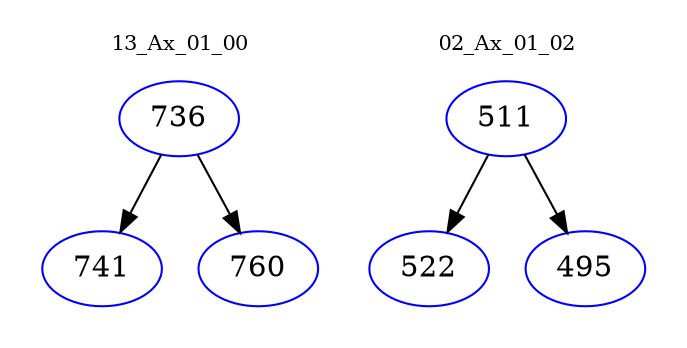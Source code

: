 digraph{
subgraph cluster_0 {
color = white
label = "13_Ax_01_00";
fontsize=10;
T0_736 [label="736", color="blue"]
T0_736 -> T0_741 [color="black"]
T0_741 [label="741", color="blue"]
T0_736 -> T0_760 [color="black"]
T0_760 [label="760", color="blue"]
}
subgraph cluster_1 {
color = white
label = "02_Ax_01_02";
fontsize=10;
T1_511 [label="511", color="blue"]
T1_511 -> T1_522 [color="black"]
T1_522 [label="522", color="blue"]
T1_511 -> T1_495 [color="black"]
T1_495 [label="495", color="blue"]
}
}
